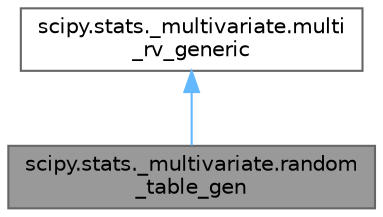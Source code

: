digraph "scipy.stats._multivariate.random_table_gen"
{
 // LATEX_PDF_SIZE
  bgcolor="transparent";
  edge [fontname=Helvetica,fontsize=10,labelfontname=Helvetica,labelfontsize=10];
  node [fontname=Helvetica,fontsize=10,shape=box,height=0.2,width=0.4];
  Node1 [id="Node000001",label="scipy.stats._multivariate.random\l_table_gen",height=0.2,width=0.4,color="gray40", fillcolor="grey60", style="filled", fontcolor="black",tooltip=" "];
  Node2 -> Node1 [id="edge1_Node000001_Node000002",dir="back",color="steelblue1",style="solid",tooltip=" "];
  Node2 [id="Node000002",label="scipy.stats._multivariate.multi\l_rv_generic",height=0.2,width=0.4,color="gray40", fillcolor="white", style="filled",URL="$d8/ddb/classscipy_1_1stats_1_1__multivariate_1_1multi__rv__generic.html",tooltip=" "];
}
